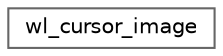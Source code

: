 digraph "类继承关系图"
{
 // LATEX_PDF_SIZE
  bgcolor="transparent";
  edge [fontname=Helvetica,fontsize=10,labelfontname=Helvetica,labelfontsize=10];
  node [fontname=Helvetica,fontsize=10,shape=box,height=0.2,width=0.4];
  rankdir="LR";
  Node0 [id="Node000000",label="wl_cursor_image",height=0.2,width=0.4,color="grey40", fillcolor="white", style="filled",URL="$structwl__cursor__image.html",tooltip=" "];
}
